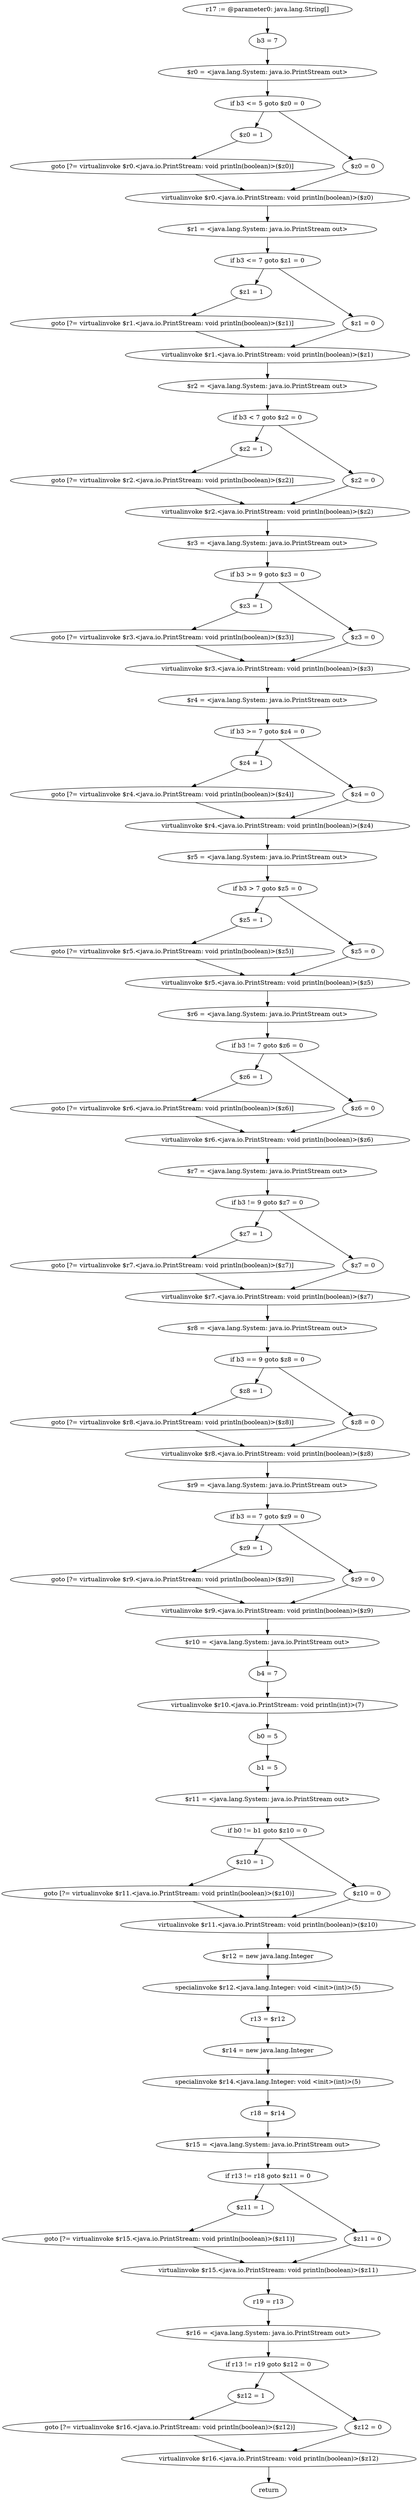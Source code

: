 digraph "unitGraph" {
    "r17 := @parameter0: java.lang.String[]"
    "b3 = 7"
    "$r0 = <java.lang.System: java.io.PrintStream out>"
    "if b3 <= 5 goto $z0 = 0"
    "$z0 = 1"
    "goto [?= virtualinvoke $r0.<java.io.PrintStream: void println(boolean)>($z0)]"
    "$z0 = 0"
    "virtualinvoke $r0.<java.io.PrintStream: void println(boolean)>($z0)"
    "$r1 = <java.lang.System: java.io.PrintStream out>"
    "if b3 <= 7 goto $z1 = 0"
    "$z1 = 1"
    "goto [?= virtualinvoke $r1.<java.io.PrintStream: void println(boolean)>($z1)]"
    "$z1 = 0"
    "virtualinvoke $r1.<java.io.PrintStream: void println(boolean)>($z1)"
    "$r2 = <java.lang.System: java.io.PrintStream out>"
    "if b3 < 7 goto $z2 = 0"
    "$z2 = 1"
    "goto [?= virtualinvoke $r2.<java.io.PrintStream: void println(boolean)>($z2)]"
    "$z2 = 0"
    "virtualinvoke $r2.<java.io.PrintStream: void println(boolean)>($z2)"
    "$r3 = <java.lang.System: java.io.PrintStream out>"
    "if b3 >= 9 goto $z3 = 0"
    "$z3 = 1"
    "goto [?= virtualinvoke $r3.<java.io.PrintStream: void println(boolean)>($z3)]"
    "$z3 = 0"
    "virtualinvoke $r3.<java.io.PrintStream: void println(boolean)>($z3)"
    "$r4 = <java.lang.System: java.io.PrintStream out>"
    "if b3 >= 7 goto $z4 = 0"
    "$z4 = 1"
    "goto [?= virtualinvoke $r4.<java.io.PrintStream: void println(boolean)>($z4)]"
    "$z4 = 0"
    "virtualinvoke $r4.<java.io.PrintStream: void println(boolean)>($z4)"
    "$r5 = <java.lang.System: java.io.PrintStream out>"
    "if b3 > 7 goto $z5 = 0"
    "$z5 = 1"
    "goto [?= virtualinvoke $r5.<java.io.PrintStream: void println(boolean)>($z5)]"
    "$z5 = 0"
    "virtualinvoke $r5.<java.io.PrintStream: void println(boolean)>($z5)"
    "$r6 = <java.lang.System: java.io.PrintStream out>"
    "if b3 != 7 goto $z6 = 0"
    "$z6 = 1"
    "goto [?= virtualinvoke $r6.<java.io.PrintStream: void println(boolean)>($z6)]"
    "$z6 = 0"
    "virtualinvoke $r6.<java.io.PrintStream: void println(boolean)>($z6)"
    "$r7 = <java.lang.System: java.io.PrintStream out>"
    "if b3 != 9 goto $z7 = 0"
    "$z7 = 1"
    "goto [?= virtualinvoke $r7.<java.io.PrintStream: void println(boolean)>($z7)]"
    "$z7 = 0"
    "virtualinvoke $r7.<java.io.PrintStream: void println(boolean)>($z7)"
    "$r8 = <java.lang.System: java.io.PrintStream out>"
    "if b3 == 9 goto $z8 = 0"
    "$z8 = 1"
    "goto [?= virtualinvoke $r8.<java.io.PrintStream: void println(boolean)>($z8)]"
    "$z8 = 0"
    "virtualinvoke $r8.<java.io.PrintStream: void println(boolean)>($z8)"
    "$r9 = <java.lang.System: java.io.PrintStream out>"
    "if b3 == 7 goto $z9 = 0"
    "$z9 = 1"
    "goto [?= virtualinvoke $r9.<java.io.PrintStream: void println(boolean)>($z9)]"
    "$z9 = 0"
    "virtualinvoke $r9.<java.io.PrintStream: void println(boolean)>($z9)"
    "$r10 = <java.lang.System: java.io.PrintStream out>"
    "b4 = 7"
    "virtualinvoke $r10.<java.io.PrintStream: void println(int)>(7)"
    "b0 = 5"
    "b1 = 5"
    "$r11 = <java.lang.System: java.io.PrintStream out>"
    "if b0 != b1 goto $z10 = 0"
    "$z10 = 1"
    "goto [?= virtualinvoke $r11.<java.io.PrintStream: void println(boolean)>($z10)]"
    "$z10 = 0"
    "virtualinvoke $r11.<java.io.PrintStream: void println(boolean)>($z10)"
    "$r12 = new java.lang.Integer"
    "specialinvoke $r12.<java.lang.Integer: void <init>(int)>(5)"
    "r13 = $r12"
    "$r14 = new java.lang.Integer"
    "specialinvoke $r14.<java.lang.Integer: void <init>(int)>(5)"
    "r18 = $r14"
    "$r15 = <java.lang.System: java.io.PrintStream out>"
    "if r13 != r18 goto $z11 = 0"
    "$z11 = 1"
    "goto [?= virtualinvoke $r15.<java.io.PrintStream: void println(boolean)>($z11)]"
    "$z11 = 0"
    "virtualinvoke $r15.<java.io.PrintStream: void println(boolean)>($z11)"
    "r19 = r13"
    "$r16 = <java.lang.System: java.io.PrintStream out>"
    "if r13 != r19 goto $z12 = 0"
    "$z12 = 1"
    "goto [?= virtualinvoke $r16.<java.io.PrintStream: void println(boolean)>($z12)]"
    "$z12 = 0"
    "virtualinvoke $r16.<java.io.PrintStream: void println(boolean)>($z12)"
    "return"
    "r17 := @parameter0: java.lang.String[]"->"b3 = 7";
    "b3 = 7"->"$r0 = <java.lang.System: java.io.PrintStream out>";
    "$r0 = <java.lang.System: java.io.PrintStream out>"->"if b3 <= 5 goto $z0 = 0";
    "if b3 <= 5 goto $z0 = 0"->"$z0 = 1";
    "if b3 <= 5 goto $z0 = 0"->"$z0 = 0";
    "$z0 = 1"->"goto [?= virtualinvoke $r0.<java.io.PrintStream: void println(boolean)>($z0)]";
    "goto [?= virtualinvoke $r0.<java.io.PrintStream: void println(boolean)>($z0)]"->"virtualinvoke $r0.<java.io.PrintStream: void println(boolean)>($z0)";
    "$z0 = 0"->"virtualinvoke $r0.<java.io.PrintStream: void println(boolean)>($z0)";
    "virtualinvoke $r0.<java.io.PrintStream: void println(boolean)>($z0)"->"$r1 = <java.lang.System: java.io.PrintStream out>";
    "$r1 = <java.lang.System: java.io.PrintStream out>"->"if b3 <= 7 goto $z1 = 0";
    "if b3 <= 7 goto $z1 = 0"->"$z1 = 1";
    "if b3 <= 7 goto $z1 = 0"->"$z1 = 0";
    "$z1 = 1"->"goto [?= virtualinvoke $r1.<java.io.PrintStream: void println(boolean)>($z1)]";
    "goto [?= virtualinvoke $r1.<java.io.PrintStream: void println(boolean)>($z1)]"->"virtualinvoke $r1.<java.io.PrintStream: void println(boolean)>($z1)";
    "$z1 = 0"->"virtualinvoke $r1.<java.io.PrintStream: void println(boolean)>($z1)";
    "virtualinvoke $r1.<java.io.PrintStream: void println(boolean)>($z1)"->"$r2 = <java.lang.System: java.io.PrintStream out>";
    "$r2 = <java.lang.System: java.io.PrintStream out>"->"if b3 < 7 goto $z2 = 0";
    "if b3 < 7 goto $z2 = 0"->"$z2 = 1";
    "if b3 < 7 goto $z2 = 0"->"$z2 = 0";
    "$z2 = 1"->"goto [?= virtualinvoke $r2.<java.io.PrintStream: void println(boolean)>($z2)]";
    "goto [?= virtualinvoke $r2.<java.io.PrintStream: void println(boolean)>($z2)]"->"virtualinvoke $r2.<java.io.PrintStream: void println(boolean)>($z2)";
    "$z2 = 0"->"virtualinvoke $r2.<java.io.PrintStream: void println(boolean)>($z2)";
    "virtualinvoke $r2.<java.io.PrintStream: void println(boolean)>($z2)"->"$r3 = <java.lang.System: java.io.PrintStream out>";
    "$r3 = <java.lang.System: java.io.PrintStream out>"->"if b3 >= 9 goto $z3 = 0";
    "if b3 >= 9 goto $z3 = 0"->"$z3 = 1";
    "if b3 >= 9 goto $z3 = 0"->"$z3 = 0";
    "$z3 = 1"->"goto [?= virtualinvoke $r3.<java.io.PrintStream: void println(boolean)>($z3)]";
    "goto [?= virtualinvoke $r3.<java.io.PrintStream: void println(boolean)>($z3)]"->"virtualinvoke $r3.<java.io.PrintStream: void println(boolean)>($z3)";
    "$z3 = 0"->"virtualinvoke $r3.<java.io.PrintStream: void println(boolean)>($z3)";
    "virtualinvoke $r3.<java.io.PrintStream: void println(boolean)>($z3)"->"$r4 = <java.lang.System: java.io.PrintStream out>";
    "$r4 = <java.lang.System: java.io.PrintStream out>"->"if b3 >= 7 goto $z4 = 0";
    "if b3 >= 7 goto $z4 = 0"->"$z4 = 1";
    "if b3 >= 7 goto $z4 = 0"->"$z4 = 0";
    "$z4 = 1"->"goto [?= virtualinvoke $r4.<java.io.PrintStream: void println(boolean)>($z4)]";
    "goto [?= virtualinvoke $r4.<java.io.PrintStream: void println(boolean)>($z4)]"->"virtualinvoke $r4.<java.io.PrintStream: void println(boolean)>($z4)";
    "$z4 = 0"->"virtualinvoke $r4.<java.io.PrintStream: void println(boolean)>($z4)";
    "virtualinvoke $r4.<java.io.PrintStream: void println(boolean)>($z4)"->"$r5 = <java.lang.System: java.io.PrintStream out>";
    "$r5 = <java.lang.System: java.io.PrintStream out>"->"if b3 > 7 goto $z5 = 0";
    "if b3 > 7 goto $z5 = 0"->"$z5 = 1";
    "if b3 > 7 goto $z5 = 0"->"$z5 = 0";
    "$z5 = 1"->"goto [?= virtualinvoke $r5.<java.io.PrintStream: void println(boolean)>($z5)]";
    "goto [?= virtualinvoke $r5.<java.io.PrintStream: void println(boolean)>($z5)]"->"virtualinvoke $r5.<java.io.PrintStream: void println(boolean)>($z5)";
    "$z5 = 0"->"virtualinvoke $r5.<java.io.PrintStream: void println(boolean)>($z5)";
    "virtualinvoke $r5.<java.io.PrintStream: void println(boolean)>($z5)"->"$r6 = <java.lang.System: java.io.PrintStream out>";
    "$r6 = <java.lang.System: java.io.PrintStream out>"->"if b3 != 7 goto $z6 = 0";
    "if b3 != 7 goto $z6 = 0"->"$z6 = 1";
    "if b3 != 7 goto $z6 = 0"->"$z6 = 0";
    "$z6 = 1"->"goto [?= virtualinvoke $r6.<java.io.PrintStream: void println(boolean)>($z6)]";
    "goto [?= virtualinvoke $r6.<java.io.PrintStream: void println(boolean)>($z6)]"->"virtualinvoke $r6.<java.io.PrintStream: void println(boolean)>($z6)";
    "$z6 = 0"->"virtualinvoke $r6.<java.io.PrintStream: void println(boolean)>($z6)";
    "virtualinvoke $r6.<java.io.PrintStream: void println(boolean)>($z6)"->"$r7 = <java.lang.System: java.io.PrintStream out>";
    "$r7 = <java.lang.System: java.io.PrintStream out>"->"if b3 != 9 goto $z7 = 0";
    "if b3 != 9 goto $z7 = 0"->"$z7 = 1";
    "if b3 != 9 goto $z7 = 0"->"$z7 = 0";
    "$z7 = 1"->"goto [?= virtualinvoke $r7.<java.io.PrintStream: void println(boolean)>($z7)]";
    "goto [?= virtualinvoke $r7.<java.io.PrintStream: void println(boolean)>($z7)]"->"virtualinvoke $r7.<java.io.PrintStream: void println(boolean)>($z7)";
    "$z7 = 0"->"virtualinvoke $r7.<java.io.PrintStream: void println(boolean)>($z7)";
    "virtualinvoke $r7.<java.io.PrintStream: void println(boolean)>($z7)"->"$r8 = <java.lang.System: java.io.PrintStream out>";
    "$r8 = <java.lang.System: java.io.PrintStream out>"->"if b3 == 9 goto $z8 = 0";
    "if b3 == 9 goto $z8 = 0"->"$z8 = 1";
    "if b3 == 9 goto $z8 = 0"->"$z8 = 0";
    "$z8 = 1"->"goto [?= virtualinvoke $r8.<java.io.PrintStream: void println(boolean)>($z8)]";
    "goto [?= virtualinvoke $r8.<java.io.PrintStream: void println(boolean)>($z8)]"->"virtualinvoke $r8.<java.io.PrintStream: void println(boolean)>($z8)";
    "$z8 = 0"->"virtualinvoke $r8.<java.io.PrintStream: void println(boolean)>($z8)";
    "virtualinvoke $r8.<java.io.PrintStream: void println(boolean)>($z8)"->"$r9 = <java.lang.System: java.io.PrintStream out>";
    "$r9 = <java.lang.System: java.io.PrintStream out>"->"if b3 == 7 goto $z9 = 0";
    "if b3 == 7 goto $z9 = 0"->"$z9 = 1";
    "if b3 == 7 goto $z9 = 0"->"$z9 = 0";
    "$z9 = 1"->"goto [?= virtualinvoke $r9.<java.io.PrintStream: void println(boolean)>($z9)]";
    "goto [?= virtualinvoke $r9.<java.io.PrintStream: void println(boolean)>($z9)]"->"virtualinvoke $r9.<java.io.PrintStream: void println(boolean)>($z9)";
    "$z9 = 0"->"virtualinvoke $r9.<java.io.PrintStream: void println(boolean)>($z9)";
    "virtualinvoke $r9.<java.io.PrintStream: void println(boolean)>($z9)"->"$r10 = <java.lang.System: java.io.PrintStream out>";
    "$r10 = <java.lang.System: java.io.PrintStream out>"->"b4 = 7";
    "b4 = 7"->"virtualinvoke $r10.<java.io.PrintStream: void println(int)>(7)";
    "virtualinvoke $r10.<java.io.PrintStream: void println(int)>(7)"->"b0 = 5";
    "b0 = 5"->"b1 = 5";
    "b1 = 5"->"$r11 = <java.lang.System: java.io.PrintStream out>";
    "$r11 = <java.lang.System: java.io.PrintStream out>"->"if b0 != b1 goto $z10 = 0";
    "if b0 != b1 goto $z10 = 0"->"$z10 = 1";
    "if b0 != b1 goto $z10 = 0"->"$z10 = 0";
    "$z10 = 1"->"goto [?= virtualinvoke $r11.<java.io.PrintStream: void println(boolean)>($z10)]";
    "goto [?= virtualinvoke $r11.<java.io.PrintStream: void println(boolean)>($z10)]"->"virtualinvoke $r11.<java.io.PrintStream: void println(boolean)>($z10)";
    "$z10 = 0"->"virtualinvoke $r11.<java.io.PrintStream: void println(boolean)>($z10)";
    "virtualinvoke $r11.<java.io.PrintStream: void println(boolean)>($z10)"->"$r12 = new java.lang.Integer";
    "$r12 = new java.lang.Integer"->"specialinvoke $r12.<java.lang.Integer: void <init>(int)>(5)";
    "specialinvoke $r12.<java.lang.Integer: void <init>(int)>(5)"->"r13 = $r12";
    "r13 = $r12"->"$r14 = new java.lang.Integer";
    "$r14 = new java.lang.Integer"->"specialinvoke $r14.<java.lang.Integer: void <init>(int)>(5)";
    "specialinvoke $r14.<java.lang.Integer: void <init>(int)>(5)"->"r18 = $r14";
    "r18 = $r14"->"$r15 = <java.lang.System: java.io.PrintStream out>";
    "$r15 = <java.lang.System: java.io.PrintStream out>"->"if r13 != r18 goto $z11 = 0";
    "if r13 != r18 goto $z11 = 0"->"$z11 = 1";
    "if r13 != r18 goto $z11 = 0"->"$z11 = 0";
    "$z11 = 1"->"goto [?= virtualinvoke $r15.<java.io.PrintStream: void println(boolean)>($z11)]";
    "goto [?= virtualinvoke $r15.<java.io.PrintStream: void println(boolean)>($z11)]"->"virtualinvoke $r15.<java.io.PrintStream: void println(boolean)>($z11)";
    "$z11 = 0"->"virtualinvoke $r15.<java.io.PrintStream: void println(boolean)>($z11)";
    "virtualinvoke $r15.<java.io.PrintStream: void println(boolean)>($z11)"->"r19 = r13";
    "r19 = r13"->"$r16 = <java.lang.System: java.io.PrintStream out>";
    "$r16 = <java.lang.System: java.io.PrintStream out>"->"if r13 != r19 goto $z12 = 0";
    "if r13 != r19 goto $z12 = 0"->"$z12 = 1";
    "if r13 != r19 goto $z12 = 0"->"$z12 = 0";
    "$z12 = 1"->"goto [?= virtualinvoke $r16.<java.io.PrintStream: void println(boolean)>($z12)]";
    "goto [?= virtualinvoke $r16.<java.io.PrintStream: void println(boolean)>($z12)]"->"virtualinvoke $r16.<java.io.PrintStream: void println(boolean)>($z12)";
    "$z12 = 0"->"virtualinvoke $r16.<java.io.PrintStream: void println(boolean)>($z12)";
    "virtualinvoke $r16.<java.io.PrintStream: void println(boolean)>($z12)"->"return";
}
